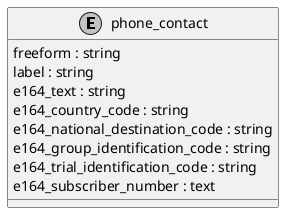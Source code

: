 @startuml uml
skinparam monochrome true

entity phone_contact {
  freeform : string
  label : string
  e164_text : string
  e164_country_code : string
  e164_national_destination_code : string
  e164_group_identification_code : string
  e164_trial_identification_code : string
  e164_subscriber_number : text
}

@enduml

